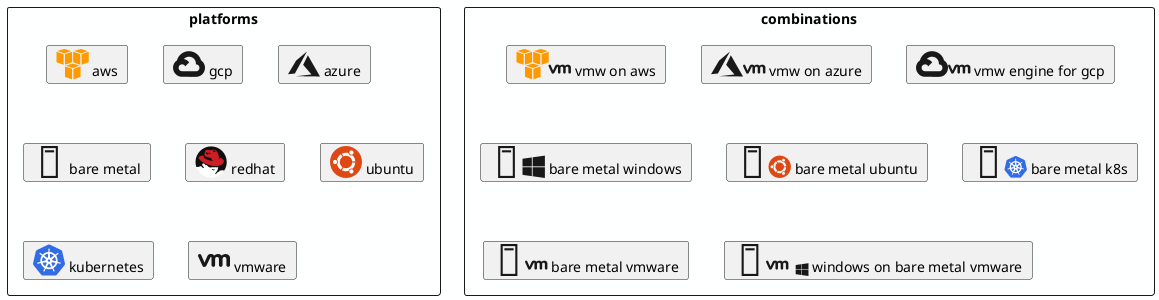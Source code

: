 
@startuml
skinparam backgroundcolor #FEFFFF
   
sprite aws <svg width="32" height="32" viewBox="0 0 32 32">
    <path d="M15.63 31.388l-7.135-2.56V18.373l7.135 2.43zm1.3 0l7.135-2.56V18.373l-7.135 2.432zm-7.7-13.8l7.2-2.033 6.696 2.16-6.696 2.273zm-2.092-.8L0 14.22V3.75l7.135 2.43zm1.307 0l7.135-2.56V3.75L8.443 6.192zm-7.7-13.8l7.2-2.043 6.696 2.16-6.696 2.273zm23.052 13.8l-7.135-2.56V3.75l7.135 2.43zm1.3 0l7.135-2.56V3.75l-7.135 2.43zm-7.7-13.8l7.2-2.033 6.696 2.16-6.696 2.273z" fill="#f90" fill-rule="evenodd"></path>
   </svg> 

sprite gcp <svg width="32" height="32" viewBox="0 0 32 32">
    <path d="M16.255 3.172c-5.729-0.13-10.813 3.661-12.313 9.193 0.068-0.026-0.073 0.016 0 0-5.167 3.401-5.229 10.812-0.328 14.589l0.005-0.010-0.010 0.042c1.568 1.182 3.474 1.813 5.438 1.807h6.896l0.042 0.036h6.922c8.917 0.073 12.5-11.469 5.115-16.464-0.635-2.349-1.943-4.458-3.76-6.068l-0.057 0.057 0.005-0.068c-2.203-1.943-5.021-3.047-7.953-3.115zM15.776 8.703c1.656-0.057 3.359 0.49 4.646 1.531 1.609 1.344 2.526 3.344 2.484 5.438v0.693c4.708-0.094 4.708 7.016 0 6.922h-6.922l-0.010 0.010v-0.052h-6.927c-0.49 0-0.974-0.104-1.422-0.307-2.203-0.995-2.729-3.891-1.021-5.604 1.714-1.708 4.604-1.182 5.604 1.021l4.016-4.016c-1.333-1.74-3.26-2.932-5.411-3.354 0.026-0.010 0.052-0.031 0.073-0.026 1.26-1.385 3.026-2.198 4.896-2.255z"></path>
   </svg>

sprite azure <svg width="32" height="32" viewBox="0 0 32 32">
    <path d="M19.867 7.282l-4.733 9.533 8.333 9.66L8 28.23l24 .25zm-.934-3.762L8.067 12.613 0 26.223l6.867-.7z"></path>

   </svg> 

sprite vmware <svg width="32" height="32" viewBox="0 0 32 32">
      <path d="M32,16.77V13.8372c0-2.4818-2.4817-3.8355-4.5123-3.8355a6.7446,6.7446,0,0,0-3.8354,1.5793,5.066,5.066,0,0,0-3.61-1.5793,5.9389,5.9389,0,0,0-3.8354,1.5793,3.8172,3.8172,0,0,0-3.3842-1.5793A3.4913,3.4913,0,0,0,9.482,11.8232L6.5058,18.575,3.2011,11.0011a1.67,1.67,0,0,0-2.1883-.8656h0A1.67,1.67,0,0,0,.1536,12.37L4.25,21.2824s.6769,1.5793,2.0305,1.5793a1.9088,1.9088,0,0,0,2.0306-1.1281c.3124-.4687,2.6809-5.45,4.1078-8.4692a.5679.5679,0,0,1,1.0812.2437v7.4868a1.8462,1.8462,0,0,0,1.6848,1.8629,1.8051,1.8051,0,0,0,1.9251-1.801V14.8524a1.9177,1.9177,0,0,1,3.8354,0v6.2044a1.8049,1.8049,0,0,0,3.61,0V14.8524a1.9177,1.9177,0,0,1,3.8354,0v6.2044a1.8049,1.8049,0,0,0,3.61,0Z"></path>

   </svg>
sprite windows <svg width="32" height="32" viewBox="0 0 32 32">
   <path d="M13.32 15.42v-12.8l-13.32 1.88v10.92zM14.5 15.42h17.5v-15.42l-17.5 2.46zM13.32 16.58h-13.32v10.92l13.32 1.88zM14.5 16.58v12.96l17.5 2.46v-15.42z"></path>
   </svg>
sprite kubernetes <svg width="32" height="32" viewBox="0 0 32 32">
    <path d="M15.9.476a2.14 2.14 0 0 0-.823.218L3.932 6.01c-.582.277-1.005.804-1.15 1.432L.054 19.373c-.13.56-.025 1.147.3 1.627q.057.087.12.168l7.7 9.574c.407.5 1.018.787 1.662.784h12.35c.646.001 1.258-.3 1.664-.793l7.696-9.576c.404-.5.555-1.16.4-1.786L29.2 7.43c-.145-.628-.57-1.155-1.15-1.432L16.923.695A2.14 2.14 0 0 0 15.89.476z" fill="#326ce5"></path>
    <path d="M16.002 4.542c-.384.027-.675.356-.655.74v.188c.018.213.05.424.092.633a6.22 6.22 0 0 1 .066 1.21c-.038.133-.114.253-.218.345l-.015.282c-.405.034-.807.096-1.203.186-1.666.376-3.183 1.24-4.354 2.485l-.24-.17c-.132.04-.274.025-.395-.04a6.22 6.22 0 0 1-.897-.81 5.55 5.55 0 0 0-.437-.465l-.148-.118c-.132-.106-.294-.167-.463-.175a.64.64 0 0 0-.531.236c-.226.317-.152.756.164.983l.138.11a5.55 5.55 0 0 0 .552.323c.354.197.688.428.998.7a.74.74 0 0 1 .133.384l.218.2c-1.177 1.766-1.66 3.905-1.358 6.006l-.28.08c-.073.116-.17.215-.286.288a6.22 6.22 0 0 1-1.194.197 5.57 5.57 0 0 0-.64.05l-.177.04h-.02a.67.67 0 0 0-.387 1.132.67.67 0 0 0 .684.165h.013l.18-.02c.203-.06.403-.134.598-.218.375-.15.764-.265 1.162-.34.138.008.27.055.382.135l.3-.05c.65 2.017 2.016 3.726 3.84 4.803l-.122.255c.056.117.077.247.06.376-.165.382-.367.748-.603 1.092a5.58 5.58 0 0 0-.358.533l-.085.18a.67.67 0 0 0 .65 1.001.67.67 0 0 0 .553-.432l.083-.17c.076-.2.14-.404.192-.61.177-.437.273-.906.515-1.196a.54.54 0 0 1 .286-.14l.15-.273a8.62 8.62 0 0 0 6.146.015l.133.255c.136.02.258.095.34.205.188.358.34.733.456 1.12a5.57 5.57 0 0 0 .194.611l.083.17a.67.67 0 0 0 1.187.131.67.67 0 0 0 .016-.701l-.087-.18a5.55 5.55 0 0 0-.358-.531c-.23-.332-.428-.686-.6-1.057a.52.52 0 0 1 .068-.4 2.29 2.29 0 0 1-.111-.269c1.82-1.085 3.18-2.8 3.823-4.82l.284.05c.102-.093.236-.142.373-.138.397.076.786.2 1.162.34.195.09.395.166.598.23.048.013.118.024.172.037h.013a.67.67 0 0 0 .841-.851.67.67 0 0 0-.544-.446l-.194-.046a5.57 5.57 0 0 0-.64-.05c-.404-.026-.804-.092-1.194-.197-.12-.067-.22-.167-.288-.288l-.27-.08a8.65 8.65 0 0 0-1.386-5.993l.236-.218c-.01-.137.035-.273.124-.378.307-.264.64-.497.99-.696a5.57 5.57 0 0 0 .552-.323l.146-.118a.67.67 0 0 0-.133-1.202.67.67 0 0 0-.696.161l-.148.118a5.57 5.57 0 0 0-.437.465c-.264.302-.556.577-.873.823a.74.74 0 0 1-.404.044l-.253.18c-1.46-1.53-3.427-2.48-5.535-2.67 0-.1-.013-.25-.015-.297-.113-.078-.192-.197-.218-.332a6.23 6.23 0 0 1 .076-1.207c.043-.21.073-.42.092-.633v-.2c.02-.384-.27-.713-.655-.74zm-.834 5.166l-.2 3.493h-.015c-.01.216-.137.4-.332.504s-.426.073-.6-.054l-2.865-2.03a6.86 6.86 0 0 1 3.303-1.799c.234-.05.47-.088.707-.114zm1.668 0c1.505.187 2.906.863 3.99 1.924l-2.838 2.017c-.175.14-.415.168-.618.072s-.333-.3-.336-.524zm-6.72 3.227l2.62 2.338v.015c.163.142.234.363.186.574s-.21.378-.417.435v.01l-3.362.967a6.86 6.86 0 0 1 .974-4.34zm11.753 0c.796 1.295 1.148 2.814 1.002 4.327l-3.367-.97v-.013c-.21-.057-.37-.224-.417-.435s.023-.43.186-.574l2.6-2.327zm-6.404 2.52h1.072l.655.832-.238 1.04-.963.463-.965-.463-.227-1.04zm3.434 2.838c.045-.005.1-.005.135 0l3.467.585c-.5 1.44-1.487 2.67-2.775 3.493l-1.34-3.244a.59.59 0 0 1 .509-.819zm-5.823.015c.196.003.377.104.484.268s.124.37.047.55v.013l-1.332 3.218C11 21.54 10.032 20.325 9.517 18.9l3.437-.583c.038-.004.077-.004.116 0zm2.904 1.4a.59.59 0 0 1 .537.308h.013l1.694 3.057-.677.2c-1.246.285-2.547.218-3.758-.194l1.7-3.057c.103-.18.293-.29.5-.295z" fill="#fff" stroke="#fff" stroke-width=".055"></path>
   </svg>
sprite server-tower <svg width="32" height="32" viewBox="0 0 32 32">
    <path d="M7.6 0v32h16.8v-32zM22.28 29.86h-12.56v-27.72h12.56zM11.4 4.2h9.2v2.12h-9.2z"></path>
   </svg>
sprite server <svg width="32" height="32" viewBox="0 0 32 32">
    <path d="M0 11.040v10h32v-10zM29.86 18.82h-27.72v-5.64h27.72zM5.34 14.94h21.32v2.12h-21.32z"></path>
   </svg>   

sprite ubuntu <svg width="32" height="32" viewBox="0 0 32 32">
     <path d="M32 16c0 8.836-7.164 16-16 16S0 24.836 0 16 7.164 0 16 0s16 7.164 16 16z" fill="#dd4814"></path>
    <path d="M5.12 13.864c-1.18 0-2.137.956-2.137 2.137s.956 2.136 2.137 2.136S7.257 17.18 7.257 16 6.3 13.864 5.12 13.864zm15.252 9.71c-1.022.6-1.372 1.896-.782 2.917s1.895 1.372 2.917.782 1.372-1.895.782-2.917-1.896-1.37-2.917-.782zM9.76 16a6.23 6.23 0 0 1 2.653-5.105L10.852 8.28a9.3 9.3 0 0 0-3.838 5.394C7.69 14.224 8.12 15.06 8.12 16s-.432 1.776-1.106 2.326c.577 2.237 1.968 4.146 3.838 5.395l1.562-2.616A6.23 6.23 0 0 1 9.761 16zM16 9.76a6.24 6.24 0 0 1 6.215 5.687l3.044-.045a9.25 9.25 0 0 0-2.757-6.019c-.812.307-1.75.26-2.56-.208a2.99 2.99 0 0 1-1.461-2.118C17.7 6.84 16.86 6.72 16 6.72c-1.477 0-2.873.347-4.113.96l1.484 2.66c.8-.372 1.69-.58 2.628-.58zm0 12.48c-.94 0-1.83-.21-2.628-.58l-1.484 2.66c1.24.614 2.636.96 4.113.96a9.28 9.28 0 0 0 2.479-.338c.14-.858.65-1.648 1.46-2.118s1.75-.514 2.56-.207a9.25 9.25 0 0 0 2.757-6.019l-3.045-.045A6.24 6.24 0 0 1 16 22.24zm4.372-13.813c1.022.6 2.328.24 2.917-.78s.24-2.328-.78-2.918-2.328-.24-2.918.783-.24 2.327.782 2.917z" fill="#fff"></path>
  </svg>

sprite redhat <svg width="16" height="16" viewBox="0 0 64 64">
    <path d="M57.434 48.97c-1.203-.276-2.48-.45-3.77-.45-2.2 0-4.218.382-5.7 1a.5.5 0 0 0-.28.445.51.51 0 0 0 .045.204c.175.507-.113 1.057-1.547 1.373-2.127.467-3.47 2.662-4.237 3.4-.903.857-3.45 1.382-3.067.872.3-.398 1.446-1.644 2.144-3 .624-1.203 1.18-1.545 1.945-2.694.224-.335 1.095-1.518 1.348-2.455.284-.912.188-2.06.297-2.53.157-.68.8-2.158.847-3 .028-.473-1.97.673-2.917.673s-1.87-.57-2.717-.6c-1.048-.048-1.72.8-2.67.66-.54-.087-.997-.564-1.943-.6-1.347-.05-2.993.75-6.084.65-3.04-.1-5.85-3.843-6.232-4.438-.45-.698-.998-.698-1.596-.15s-1.336.117-1.546-.25c-.4-.697-1.465-2.736-3.117-3.164-2.284-.6-3.44 1.264-3.3 2.742.152 1.5 1.12 1.92 1.57 2.717s.678 1.3 1.523 1.663c.598.25.82.62.643 1.112-.157.427-.78.525-1.2.545-.87.042-1.48-.194-1.925-.48-.518-.33-.938-.788-1.4-1.566-.523-.858-1.345-1.232-2.304-1.232-.457 0-.884.12-1.264.316-1.502.783-3.3 1.244-5.216 1.244l-2.17.002C5.8 54.328 17.467 63.222 31.22 63.222c10.987 0 20.648-5.674 26.213-14.253m5-3.347a1.58 1.58 0 0 0-1.581 1.578 1.58 1.58 0 0 0 1.581 1.578A1.58 1.58 0 0 0 64 47.2a1.58 1.58 0 0 0-1.577-1.578zm0 .28a1.3 1.3 0 0 1 1.295 1.3c0 .718-.58 1.295-1.295 1.295a1.3 1.3 0 0 1-1.302-1.295 1.3 1.3 0 0 1 1.302-1.3zm-.534.492v1.6h.243v-.697h.282l.425.697h.273l-.46-.7c.24-.03.42-.154.42-.44 0-.32-.188-.46-.568-.46zm.243.206h.333c.17 0 .35.037.35.236 0 .246-.183.264-.4.264h-.292z" fill="#fff"></path>
    <path d="M31.224.778C13.98.778 0 14.757 0 32.003a31.14 31.14 0 0 0 1.63 9.98H3.8c1.925 0 3.714-.464 5.216-1.245a2.75 2.75 0 0 1 1.265-.315c.96 0 1.78.373 2.304 1.23.45.778.87 1.236 1.4 1.564.445.285 1.055.522 1.926.48.4-.02 1.032-.12 1.2-.546.178-.5-.045-.862-.643-1.1-.845-.353-1.074-.87-1.523-1.666s-1.418-1.218-1.57-2.716c-.15-1.477 1.006-3.333 3.3-2.74 1.652.427 2.718 2.468 3.117 3.165.2.367.947.797 1.545.25s1.146-.55 1.596.15c.383.595 3.192 4.34 6.233 4.438 3.092.1 4.736-.7 6.083-.65.946.036 1.402.5 1.943.598.948.15 1.62-.708 2.67-.658.846.042 1.77.607 2.716.607s2.945-1.143 2.917-.672c-.05.834-.7 2.3-.848 3-.1.472-.013 1.62-.297 2.532-.254.935-1.124 2.12-1.348 2.455-.765 1.148-1.32 1.5-1.945 2.692-.698 1.346-1.844 2.592-2.144 3-.383.5 2.164-.017 3.068-.873.767-.73 2.1-2.924 4.237-3.4 1.435-.315 1.722-.865 1.547-1.374a.51.51 0 0 1-.044-.203c0-.194.116-.364.28-.446 1.482-.617 3.5-1 5.7-1 1.292 0 2.568.172 3.772.45a31.08 31.08 0 0 0 5.01-16.972C62.448 14.757 48.47.778 31.224.778zM38.1 46.1c.16.155.437.684.098 1.352-.2.355-.393.603-.76.895-.44.353-1.298.758-2.475.012-.632-.402-.672-.537-1.545-.424-.624.082-.873-.548-.65-1.073s1.147-.945 2.294-.273c.516.303 1.32.944 2.025.376.3-.234.466-.4.87-.86.02-.02.044-.03.073-.03s.05.01.067.024" fill="#100f0d"></path>
    <path d="M35.916 7.216a10.24 10.24 0 0 0-2.14.312c-1.036.266-3.064 1.32-6.824.474-6.51-1.466-7.473 1.794-7.845 3.212l-1.27 5.456c-.3 1.644-.69 4.5 9.414 6.426 4.708.896 4.947 2.112 5.155 2.987.374 1.568.972 2.466 1.645 2.915s-.001.82-.747.897c-2.005.208-9.415-1.918-13.798-4.408-3.587-2.193-3.646-4.166-2.825-5.84-5.418-.586-9.485.508-10.222 3.073-1.265 4.402 9.677 11.92 22.137 15.693 13.077 3.96 26.527 1.195 28.022-7.024.678-3.734-2.466-6.496-7.77-7.692-.31 1.037-.75 2.362-2.7 3.365-.284.146-.392-.092-.262-.317.738-1.255.87-1.57 1.083-2.064.3-.724.457-1.755-.14-3.9-1.175-4.226-3.624-9.874-5.405-11.707-1.29-1.326-3.362-1.937-5.506-1.856zm.588 1.448l.178.001c2 .045 3.604.84 3.58 1.776s-1.665 1.66-3.667 1.614a7.1 7.1 0 0 1-1.78-.26c-.062-.016-.106-.068-.106-.13s.044-.115.108-.13c1.248-.29 2.092-.76 2.032-1.208-.078-.592-1.712-.912-3.65-.72a13.04 13.04 0 0 0-.62.081c-.07.001-.117-.042-.117-.093 0-.04.023-.072.057-.087.7-.37 1.742-.662 2.936-.784.36-.037.71-.057 1.046-.06zm-14.84 3.76c.32-.013.615.157.756.332.34.425 1.07 1.12 2.017 1.096s2.04-.224 3.56-.224c1.544 0 2.582.577 2.64 1.072.05.423-.126.82-1.844.945-3.607.26-3.98.65-4.657 1.37-.953 1.014-2.207-1.316-2.207-1.316-.753-.16-1.666-1.373-1.173-2.507.243-.56.587-.756.907-.768z" fill="#cd1e25"></path>
   </svg>

rectangle "platforms" {
card "<$aws> aws"
card "<$gcp> gcp"
card "<$azure> azure"
card "<$server-tower> bare metal"
card "<$redhat*.5> redhat"
card "<$ubuntu> ubuntu"
card "<$kubernetes> kubernetes"
card "<$vmware> vmware"
}

rectangle combinations{
card "<$aws><$vmware*.7> vmw on aws"
card "<$azure><$vmware*.7> vmw on azure"
card "<$gcp><$vmware*.7> vmw engine for gcp"
card "<$server-tower><$windows*.7> bare metal windows"
card "<$server-tower><$ubuntu*.7> bare metal ubuntu"
card "<$server-tower><$windows*.7> bare metal windows"
card "<$server-tower><$kubernetes*.7> bare metal k8s"
card "<$server-tower><$vmware*.7> bare metal vmware"
card "<$server-tower><$vmware*.7>  <$windows*.4> windows on bare metal vmware"
}
@enduml



